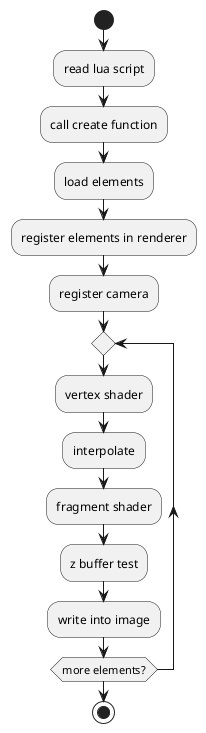 @startuml
start
:read lua script;
:call create function;
:load elements;
:register elements in renderer;
:register camera;
repeat
    :vertex shader;
    :interpolate;
    :fragment shader;
    :z buffer test;
    :write into image;
repeat while (more elements?)
stop
@enduml
